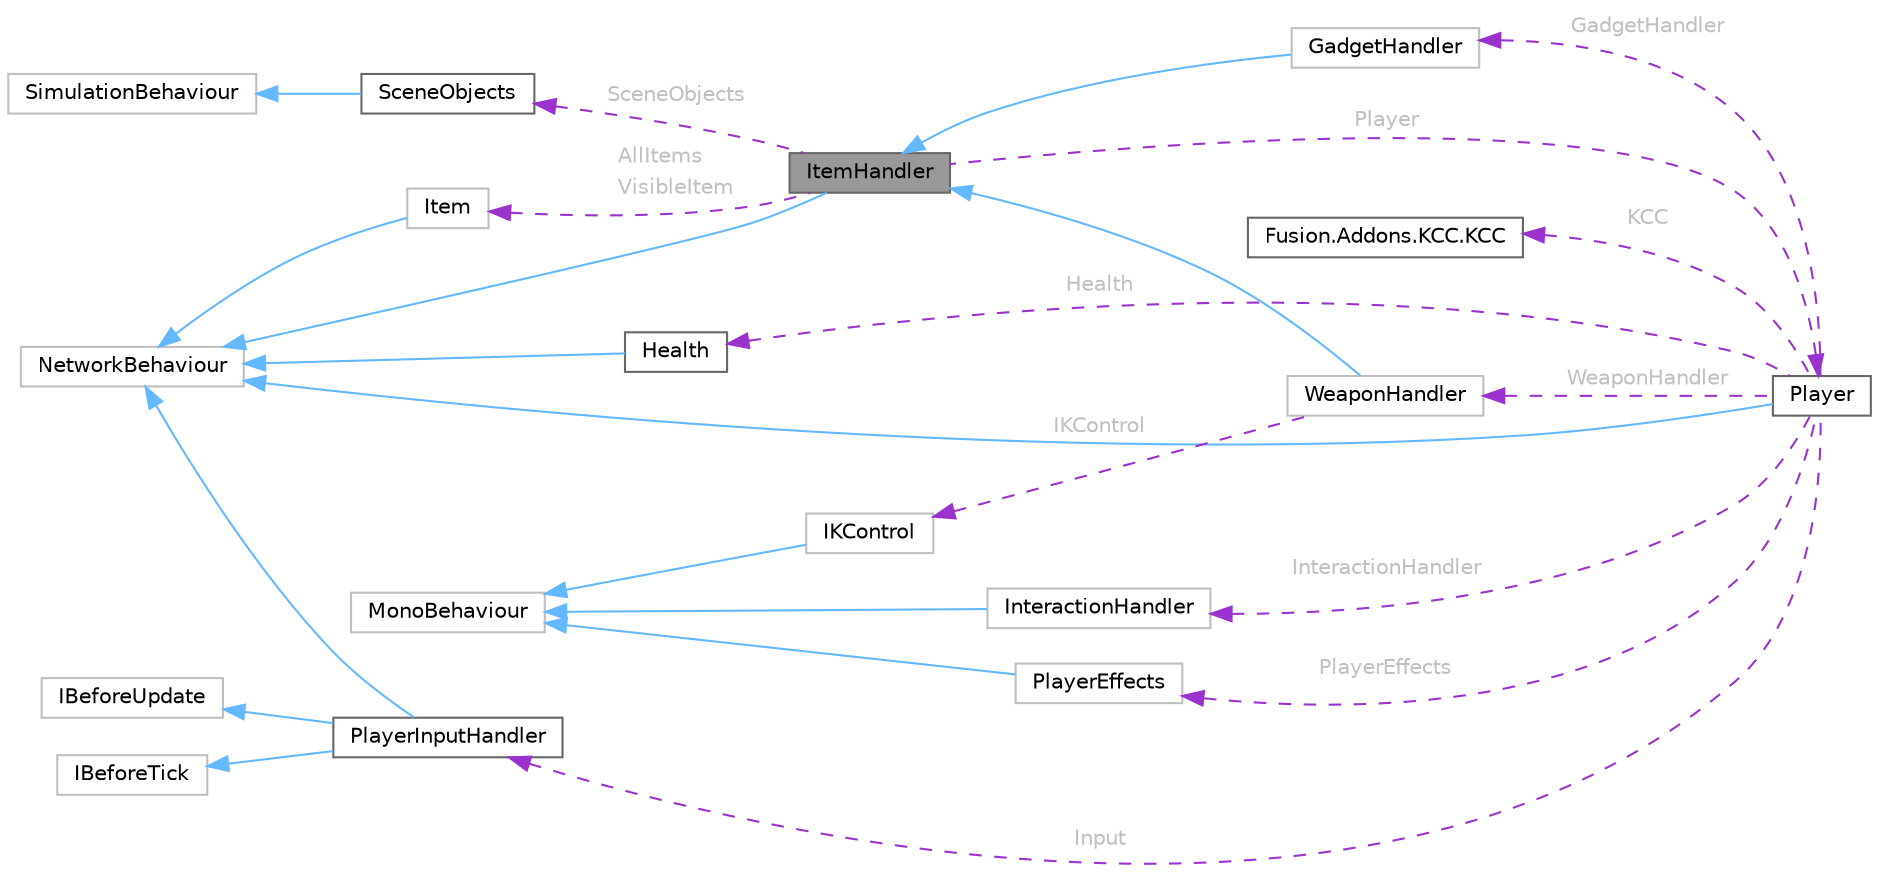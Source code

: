 digraph "ItemHandler"
{
 // LATEX_PDF_SIZE
  bgcolor="transparent";
  edge [fontname=Helvetica,fontsize=10,labelfontname=Helvetica,labelfontsize=10];
  node [fontname=Helvetica,fontsize=10,shape=box,height=0.2,width=0.4];
  rankdir="LR";
  Node1 [id="Node000001",label="ItemHandler",height=0.2,width=0.4,color="gray40", fillcolor="grey60", style="filled", fontcolor="black",tooltip=" "];
  Node2 -> Node1 [id="edge1_Node000001_Node000002",dir="back",color="steelblue1",style="solid",tooltip=" "];
  Node2 [id="Node000002",label="NetworkBehaviour",height=0.2,width=0.4,color="grey75", fillcolor="white", style="filled",tooltip=" "];
  Node3 -> Node1 [id="edge2_Node000001_Node000003",dir="back",color="darkorchid3",style="dashed",tooltip=" ",label=<<TABLE CELLBORDER="0" BORDER="0"><TR><TD VALIGN="top" ALIGN="LEFT" CELLPADDING="1" CELLSPACING="0">Player</TD></TR>
</TABLE>> ,fontcolor="grey" ];
  Node3 [id="Node000003",label="Player",height=0.2,width=0.4,color="gray40", fillcolor="white", style="filled",URL="$class_player.html",tooltip="Main player script which handles input processing, visuals."];
  Node2 -> Node3 [id="edge3_Node000003_Node000002",dir="back",color="steelblue1",style="solid",tooltip=" "];
  Node4 -> Node3 [id="edge4_Node000003_Node000004",dir="back",color="darkorchid3",style="dashed",tooltip=" ",label=<<TABLE CELLBORDER="0" BORDER="0"><TR><TD VALIGN="top" ALIGN="LEFT" CELLPADDING="1" CELLSPACING="0">KCC</TD></TR>
</TABLE>> ,fontcolor="grey" ];
  Node4 [id="Node000004",label="Fusion.Addons.KCC.KCC",height=0.2,width=0.4,color="gray40", fillcolor="white", style="filled",URL="$class_fusion_1_1_addons_1_1_k_c_c_1_1_k_c_c.html",tooltip="Partial implementation of KCC class to extend public API with sprint functionality."];
  Node5 -> Node3 [id="edge5_Node000003_Node000005",dir="back",color="darkorchid3",style="dashed",tooltip=" ",label=<<TABLE CELLBORDER="0" BORDER="0"><TR><TD VALIGN="top" ALIGN="LEFT" CELLPADDING="1" CELLSPACING="0">Health</TD></TR>
</TABLE>> ,fontcolor="grey" ];
  Node5 [id="Node000005",label="Health",height=0.2,width=0.4,color="gray40", fillcolor="white", style="filled",URL="$class_health.html",tooltip="Stores player health, triggers heal/damage effects and informs about player death."];
  Node2 -> Node5 [id="edge6_Node000005_Node000002",dir="back",color="steelblue1",style="solid",tooltip=" "];
  Node6 -> Node3 [id="edge7_Node000003_Node000006",dir="back",color="darkorchid3",style="dashed",tooltip=" ",label=<<TABLE CELLBORDER="0" BORDER="0"><TR><TD VALIGN="top" ALIGN="LEFT" CELLPADDING="1" CELLSPACING="0">WeaponHandler</TD></TR>
</TABLE>> ,fontcolor="grey" ];
  Node6 [id="Node000006",label="WeaponHandler",height=0.2,width=0.4,color="grey75", fillcolor="white", style="filled",URL="$class_weapon_handler.html",tooltip=" "];
  Node1 -> Node6 [id="edge8_Node000006_Node000001",dir="back",color="steelblue1",style="solid",tooltip=" "];
  Node7 -> Node6 [id="edge9_Node000006_Node000007",dir="back",color="darkorchid3",style="dashed",tooltip=" ",label=<<TABLE CELLBORDER="0" BORDER="0"><TR><TD VALIGN="top" ALIGN="LEFT" CELLPADDING="1" CELLSPACING="0">IKControl</TD></TR>
</TABLE>> ,fontcolor="grey" ];
  Node7 [id="Node000007",label="IKControl",height=0.2,width=0.4,color="grey75", fillcolor="white", style="filled",URL="$class_i_k_control.html",tooltip=" "];
  Node8 -> Node7 [id="edge10_Node000007_Node000008",dir="back",color="steelblue1",style="solid",tooltip=" "];
  Node8 [id="Node000008",label="MonoBehaviour",height=0.2,width=0.4,color="grey75", fillcolor="white", style="filled",tooltip=" "];
  Node9 -> Node3 [id="edge11_Node000003_Node000009",dir="back",color="darkorchid3",style="dashed",tooltip=" ",label=<<TABLE CELLBORDER="0" BORDER="0"><TR><TD VALIGN="top" ALIGN="LEFT" CELLPADDING="1" CELLSPACING="0">GadgetHandler</TD></TR>
</TABLE>> ,fontcolor="grey" ];
  Node9 [id="Node000009",label="GadgetHandler",height=0.2,width=0.4,color="grey75", fillcolor="white", style="filled",URL="$class_gadget_handler.html",tooltip=" "];
  Node1 -> Node9 [id="edge12_Node000009_Node000001",dir="back",color="steelblue1",style="solid",tooltip=" "];
  Node10 -> Node3 [id="edge13_Node000003_Node000010",dir="back",color="darkorchid3",style="dashed",tooltip=" ",label=<<TABLE CELLBORDER="0" BORDER="0"><TR><TD VALIGN="top" ALIGN="LEFT" CELLPADDING="1" CELLSPACING="0">InteractionHandler</TD></TR>
</TABLE>> ,fontcolor="grey" ];
  Node10 [id="Node000010",label="InteractionHandler",height=0.2,width=0.4,color="grey75", fillcolor="white", style="filled",URL="$class_interaction_handler.html",tooltip=" "];
  Node8 -> Node10 [id="edge14_Node000010_Node000008",dir="back",color="steelblue1",style="solid",tooltip=" "];
  Node11 -> Node3 [id="edge15_Node000003_Node000011",dir="back",color="darkorchid3",style="dashed",tooltip=" ",label=<<TABLE CELLBORDER="0" BORDER="0"><TR><TD VALIGN="top" ALIGN="LEFT" CELLPADDING="1" CELLSPACING="0">Input</TD></TR>
</TABLE>> ,fontcolor="grey" ];
  Node11 [id="Node000011",label="PlayerInputHandler",height=0.2,width=0.4,color="gray40", fillcolor="white", style="filled",URL="$class_player_input_handler.html",tooltip="Handles player input."];
  Node2 -> Node11 [id="edge16_Node000011_Node000002",dir="back",color="steelblue1",style="solid",tooltip=" "];
  Node12 -> Node11 [id="edge17_Node000011_Node000012",dir="back",color="steelblue1",style="solid",tooltip=" "];
  Node12 [id="Node000012",label="IBeforeUpdate",height=0.2,width=0.4,color="grey75", fillcolor="white", style="filled",tooltip=" "];
  Node13 -> Node11 [id="edge18_Node000011_Node000013",dir="back",color="steelblue1",style="solid",tooltip=" "];
  Node13 [id="Node000013",label="IBeforeTick",height=0.2,width=0.4,color="grey75", fillcolor="white", style="filled",tooltip=" "];
  Node14 -> Node3 [id="edge19_Node000003_Node000014",dir="back",color="darkorchid3",style="dashed",tooltip=" ",label=<<TABLE CELLBORDER="0" BORDER="0"><TR><TD VALIGN="top" ALIGN="LEFT" CELLPADDING="1" CELLSPACING="0">PlayerEffects</TD></TR>
</TABLE>> ,fontcolor="grey" ];
  Node14 [id="Node000014",label="PlayerEffects",height=0.2,width=0.4,color="grey75", fillcolor="white", style="filled",URL="$class_player_effects.html",tooltip=" "];
  Node8 -> Node14 [id="edge20_Node000014_Node000008",dir="back",color="steelblue1",style="solid",tooltip=" "];
  Node15 -> Node1 [id="edge21_Node000001_Node000015",dir="back",color="darkorchid3",style="dashed",tooltip=" ",label=<<TABLE CELLBORDER="0" BORDER="0"><TR><TD VALIGN="top" ALIGN="LEFT" CELLPADDING="1" CELLSPACING="0">AllItems</TD></TR>
<TR><TD VALIGN="top" ALIGN="LEFT" CELLPADDING="1" CELLSPACING="0">VisibleItem</TD></TR>
</TABLE>> ,fontcolor="grey" ];
  Node15 [id="Node000015",label="Item",height=0.2,width=0.4,color="grey75", fillcolor="white", style="filled",URL="$class_item.html",tooltip=" "];
  Node2 -> Node15 [id="edge22_Node000015_Node000002",dir="back",color="steelblue1",style="solid",tooltip=" "];
  Node16 -> Node1 [id="edge23_Node000001_Node000016",dir="back",color="darkorchid3",style="dashed",tooltip=" ",label=<<TABLE CELLBORDER="0" BORDER="0"><TR><TD VALIGN="top" ALIGN="LEFT" CELLPADDING="1" CELLSPACING="0">SceneObjects</TD></TR>
</TABLE>> ,fontcolor="grey" ];
  Node16 [id="Node000016",label="SceneObjects",height=0.2,width=0.4,color="gray40", fillcolor="white", style="filled",URL="$class_scene_objects.html",tooltip="Singleton on Runner used to obtain scene object references using lazy getters."];
  Node17 -> Node16 [id="edge24_Node000016_Node000017",dir="back",color="steelblue1",style="solid",tooltip=" "];
  Node17 [id="Node000017",label="SimulationBehaviour",height=0.2,width=0.4,color="grey75", fillcolor="white", style="filled",tooltip=" "];
}
